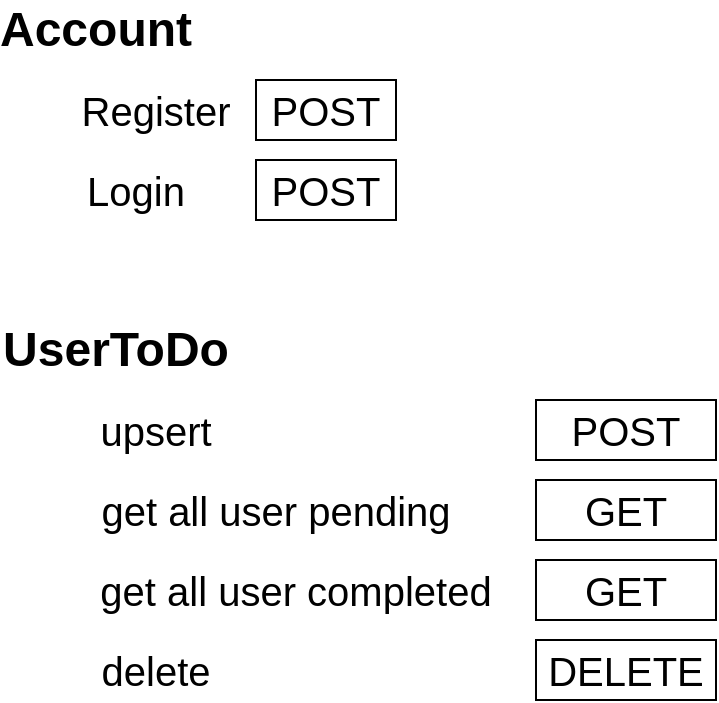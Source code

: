 <mxfile version="14.4.6" type="github">
  <diagram id="8iyeMs17-TxsVXM5nuPv" name="Page-1">
    <mxGraphModel dx="1220" dy="1148" grid="1" gridSize="10" guides="1" tooltips="1" connect="1" arrows="1" fold="1" page="1" pageScale="1" pageWidth="850" pageHeight="1100" math="0" shadow="0">
      <root>
        <mxCell id="0" />
        <mxCell id="1" parent="0" />
        <mxCell id="Nj7dTNuCeWEjAKC8uGGV-1" value="Account" style="text;html=1;strokeColor=none;fillColor=none;align=center;verticalAlign=middle;whiteSpace=wrap;rounded=0;fontSize=24;fontStyle=1" vertex="1" parent="1">
          <mxGeometry x="50" y="90" width="80" height="20" as="geometry" />
        </mxCell>
        <mxCell id="Nj7dTNuCeWEjAKC8uGGV-2" value="Register" style="text;html=1;strokeColor=none;fillColor=none;align=center;verticalAlign=middle;whiteSpace=wrap;rounded=0;fontSize=20;" vertex="1" parent="1">
          <mxGeometry x="100" y="130" width="40" height="20" as="geometry" />
        </mxCell>
        <mxCell id="Nj7dTNuCeWEjAKC8uGGV-3" value="Login" style="text;html=1;strokeColor=none;fillColor=none;align=center;verticalAlign=middle;whiteSpace=wrap;rounded=0;fontSize=20;" vertex="1" parent="1">
          <mxGeometry x="90" y="170" width="40" height="20" as="geometry" />
        </mxCell>
        <mxCell id="Nj7dTNuCeWEjAKC8uGGV-5" value="POST" style="rounded=0;whiteSpace=wrap;html=1;fontSize=20;" vertex="1" parent="1">
          <mxGeometry x="170" y="125" width="70" height="30" as="geometry" />
        </mxCell>
        <mxCell id="Nj7dTNuCeWEjAKC8uGGV-6" value="POST" style="rounded=0;whiteSpace=wrap;html=1;fontSize=20;" vertex="1" parent="1">
          <mxGeometry x="170" y="165" width="70" height="30" as="geometry" />
        </mxCell>
        <mxCell id="Nj7dTNuCeWEjAKC8uGGV-7" value="UserToDo" style="text;html=1;strokeColor=none;fillColor=none;align=center;verticalAlign=middle;whiteSpace=wrap;rounded=0;fontSize=24;fontStyle=1" vertex="1" parent="1">
          <mxGeometry x="60" y="250" width="80" height="20" as="geometry" />
        </mxCell>
        <mxCell id="Nj7dTNuCeWEjAKC8uGGV-8" value="upsert" style="text;html=1;strokeColor=none;fillColor=none;align=center;verticalAlign=middle;whiteSpace=wrap;rounded=0;fontSize=20;" vertex="1" parent="1">
          <mxGeometry x="100" y="290" width="40" height="20" as="geometry" />
        </mxCell>
        <mxCell id="Nj7dTNuCeWEjAKC8uGGV-9" value="get all user pending&lt;br&gt;" style="text;html=1;strokeColor=none;fillColor=none;align=center;verticalAlign=middle;whiteSpace=wrap;rounded=0;fontSize=20;" vertex="1" parent="1">
          <mxGeometry x="80" y="330" width="200" height="20" as="geometry" />
        </mxCell>
        <mxCell id="Nj7dTNuCeWEjAKC8uGGV-10" value="POST" style="rounded=0;whiteSpace=wrap;html=1;fontSize=20;" vertex="1" parent="1">
          <mxGeometry x="310" y="285" width="90" height="30" as="geometry" />
        </mxCell>
        <mxCell id="Nj7dTNuCeWEjAKC8uGGV-11" value="GET" style="rounded=0;whiteSpace=wrap;html=1;fontSize=20;" vertex="1" parent="1">
          <mxGeometry x="310" y="325" width="90" height="30" as="geometry" />
        </mxCell>
        <mxCell id="Nj7dTNuCeWEjAKC8uGGV-12" value="get all user completed" style="text;html=1;strokeColor=none;fillColor=none;align=center;verticalAlign=middle;whiteSpace=wrap;rounded=0;fontSize=20;" vertex="1" parent="1">
          <mxGeometry x="90" y="370" width="200" height="20" as="geometry" />
        </mxCell>
        <mxCell id="Nj7dTNuCeWEjAKC8uGGV-13" value="GET" style="rounded=0;whiteSpace=wrap;html=1;fontSize=20;" vertex="1" parent="1">
          <mxGeometry x="310" y="365" width="90" height="30" as="geometry" />
        </mxCell>
        <mxCell id="Nj7dTNuCeWEjAKC8uGGV-14" value="delete" style="text;html=1;strokeColor=none;fillColor=none;align=center;verticalAlign=middle;whiteSpace=wrap;rounded=0;fontSize=20;" vertex="1" parent="1">
          <mxGeometry x="100" y="410" width="40" height="20" as="geometry" />
        </mxCell>
        <mxCell id="Nj7dTNuCeWEjAKC8uGGV-15" value="DELETE" style="rounded=0;whiteSpace=wrap;html=1;fontSize=20;" vertex="1" parent="1">
          <mxGeometry x="310" y="405" width="90" height="30" as="geometry" />
        </mxCell>
      </root>
    </mxGraphModel>
  </diagram>
</mxfile>

